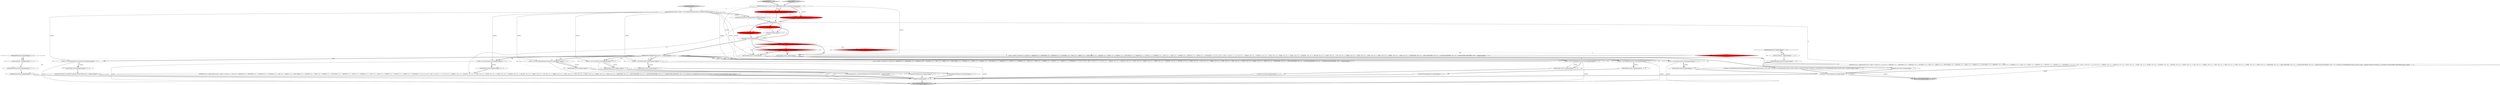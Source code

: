 digraph {
20 [style = filled, label = "tableIdentifier['0', '1', '0']", fillcolor = lightgray, shape = diamond image = "AAA0AAABBB2BBB"];
40 [style = filled, label = "enterOuterAlt(_localctx,7)@@@67@@@['0', '0', '1']", fillcolor = white, shape = ellipse image = "AAA0AAABBB3BBB"];
6 [style = filled, label = "TableIdentifierContext _localctx = new TableIdentifierContext(_ctx,getState())@@@3@@@['1', '1', '0']", fillcolor = white, shape = ellipse image = "AAA0AAABBB1BBB"];
14 [style = filled, label = "getInterpreter().adaptivePredict(_input,95,_ctx)@@@9@@@['1', '0', '0']", fillcolor = red, shape = diamond image = "AAA1AAABBB1BBB"];
2 [style = filled, label = "getInterpreter().adaptivePredict(_input,94,_ctx)@@@30@@@['1', '0', '0']", fillcolor = red, shape = diamond image = "AAA1AAABBB1BBB"];
22 [style = filled, label = "getInterpreter().adaptivePredict(_input,94,_ctx)@@@9@@@['0', '1', '0']", fillcolor = red, shape = diamond image = "AAA1AAABBB2BBB"];
11 [style = filled, label = "_errHandler.sync(this)@@@8@@@['1', '1', '1']", fillcolor = white, shape = ellipse image = "AAA0AAABBB1BBB"];
36 [style = filled, label = "enterOuterAlt(_localctx,6)@@@56@@@['0', '0', '1']", fillcolor = white, shape = ellipse image = "AAA0AAABBB3BBB"];
44 [style = filled, label = "enterOuterAlt(_localctx,3)@@@25@@@['0', '0', '1']", fillcolor = white, shape = ellipse image = "AAA0AAABBB3BBB"];
34 [style = filled, label = "_localctx = new SubqueryExpressionContext(_localctx)@@@55@@@['0', '0', '1']", fillcolor = white, shape = ellipse image = "AAA0AAABBB3BBB"];
53 [style = filled, label = "_errHandler.recover(this,re)@@@89@@@['0', '0', '1']", fillcolor = white, shape = ellipse image = "AAA0AAABBB3BBB"];
45 [style = filled, label = "{setState(574)_la = _input.LA(1)if ((((_la) & ~0x3f) == 0 && ((1L << _la) & ((1L << ANALYZE) | (1L << ANALYZED) | (1L << CATALOGS) | (1L << COLUMNS) | (1L << DAY) | (1L << DEBUG) | (1L << EXECUTABLE) | (1L << EXPLAIN) | (1L << FIRST) | (1L << FORMAT) | (1L << FUNCTIONS) | (1L << GRAPHVIZ) | (1L << HOUR) | (1L << INTERVAL) | (1L << LAST) | (1L << LIMIT) | (1L << MAPPED) | (1L << MINUTE) | (1L << MONTH) | (1L << OPTIMIZED))) != 0) || ((((_la - 65)) & ~0x3f) == 0 && ((1L << (_la - 65)) & ((1L << (PARSED - 65)) | (1L << (PHYSICAL - 65)) | (1L << (PLAN - 65)) | (1L << (RLIKE - 65)) | (1L << (QUERY - 65)) | (1L << (SCHEMAS - 65)) | (1L << (SECOND - 65)) | (1L << (SHOW - 65)) | (1L << (SYS - 65)) | (1L << (TABLES - 65)) | (1L << (TEXT - 65)) | (1L << (TYPE - 65)) | (1L << (TYPES - 65)) | (1L << (VERIFY - 65)) | (1L << (YEAR - 65)) | (1L << (IDENTIFIER - 65)) | (1L << (DIGIT_IDENTIFIER - 65)) | (1L << (QUOTED_IDENTIFIER - 65)) | (1L << (BACKQUOTED_IDENTIFIER - 65)))) != 0)) {{setState(571)qualifiedName()setState(572)match(DOT)}}setState(576)match(ASTERISK)}@@@33@@@['0', '0', '1']", fillcolor = white, shape = ellipse image = "AAA0AAABBB3BBB"];
52 [style = filled, label = "enterOuterAlt(_localctx,5)@@@49@@@['0', '0', '1']", fillcolor = white, shape = ellipse image = "AAA0AAABBB3BBB"];
48 [style = filled, label = "enterOuterAlt(_localctx,4)@@@32@@@['0', '0', '1']", fillcolor = white, shape = ellipse image = "AAA0AAABBB3BBB"];
57 [style = filled, label = "getInterpreter().adaptivePredict(_input,77,_ctx)@@@9@@@['0', '0', '1']", fillcolor = white, shape = diamond image = "AAA0AAABBB3BBB"];
9 [style = filled, label = "{setState(722)_la = _input.LA(1)if ((((_la) & ~0x3f) == 0 && ((1L << _la) & ((1L << ANALYZE) | (1L << ANALYZED) | (1L << CATALOGS) | (1L << COLUMNS) | (1L << DAY) | (1L << DEBUG) | (1L << EXECUTABLE) | (1L << EXPLAIN) | (1L << FIRST) | (1L << FORMAT) | (1L << FUNCTIONS) | (1L << GRAPHVIZ) | (1L << HOUR) | (1L << INTERVAL) | (1L << LAST) | (1L << LIMIT) | (1L << MAPPED) | (1L << MINUTE) | (1L << MONTH) | (1L << OPTIMIZED))) != 0) || ((((_la - 65)) & ~0x3f) == 0 && ((1L << (_la - 65)) & ((1L << (PARSED - 65)) | (1L << (PHYSICAL - 65)) | (1L << (PLAN - 65)) | (1L << (RLIKE - 65)) | (1L << (QUERY - 65)) | (1L << (SCHEMAS - 65)) | (1L << (SECOND - 65)) | (1L << (SHOW - 65)) | (1L << (SYS - 65)) | (1L << (TABLES - 65)) | (1L << (TEXT - 65)) | (1L << (TYPE - 65)) | (1L << (TYPES - 65)) | (1L << (VERIFY - 65)) | (1L << (YEAR - 65)) | (1L << (IDENTIFIER - 65)) | (1L << (DIGIT_IDENTIFIER - 65)) | (1L << (QUOTED_IDENTIFIER - 65)) | (1L << (BACKQUOTED_IDENTIFIER - 65)))) != 0)) {{setState(719)((TableIdentifierContext)_localctx).catalog = identifier()setState(720)match(T__3)}}setState(724)match(TABLE_IDENTIFIER)}@@@11@@@['1', '1', '0']", fillcolor = white, shape = ellipse image = "AAA0AAABBB1BBB"];
35 [style = filled, label = "enterOuterAlt(_localctx,1)@@@11@@@['0', '0', '1']", fillcolor = white, shape = ellipse image = "AAA0AAABBB3BBB"];
18 [style = filled, label = "RecognitionException re@@@45@@@['1', '1', '0']", fillcolor = white, shape = diamond image = "AAA0AAABBB1BBB"];
47 [style = filled, label = "_localctx = new ParenthesizedExpressionContext(_localctx)@@@73@@@['0', '0', '1']", fillcolor = white, shape = ellipse image = "AAA0AAABBB3BBB"];
3 [style = filled, label = "int _la@@@5@@@['1', '1', '1']", fillcolor = white, shape = ellipse image = "AAA0AAABBB1BBB"];
16 [style = filled, label = "_localctx.exception = re@@@46@@@['1', '1', '0']", fillcolor = white, shape = ellipse image = "AAA0AAABBB1BBB"];
28 [style = filled, label = "_localctx = new ConstantDefaultContext(_localctx)@@@24@@@['0', '0', '1']", fillcolor = white, shape = ellipse image = "AAA0AAABBB3BBB"];
25 [style = filled, label = "PrimaryExpressionContext _localctx = new PrimaryExpressionContext(_ctx,getState())@@@3@@@['0', '0', '1']", fillcolor = white, shape = ellipse image = "AAA0AAABBB3BBB"];
29 [style = filled, label = "{setState(570)constant()}@@@26@@@['0', '0', '1']", fillcolor = white, shape = ellipse image = "AAA0AAABBB3BBB"];
51 [style = filled, label = "RecognitionException re@@@86@@@['0', '0', '1']", fillcolor = white, shape = diamond image = "AAA0AAABBB3BBB"];
54 [style = filled, label = "return _localctx@@@94@@@['0', '0', '1']", fillcolor = lightgray, shape = ellipse image = "AAA0AAABBB3BBB"];
32 [style = filled, label = "{setState(582)qualifiedName()}@@@68@@@['0', '0', '1']", fillcolor = white, shape = ellipse image = "AAA0AAABBB3BBB"];
0 [style = filled, label = "setState(737)@@@7@@@['1', '0', '0']", fillcolor = red, shape = ellipse image = "AAA1AAABBB1BBB"];
49 [style = filled, label = "{setState(568)castExpression()}@@@12@@@['0', '0', '1']", fillcolor = white, shape = ellipse image = "AAA0AAABBB3BBB"];
13 [style = filled, label = "enterOuterAlt(_localctx,1)@@@10@@@['1', '1', '0']", fillcolor = white, shape = ellipse image = "AAA0AAABBB1BBB"];
24 [style = filled, label = "(((_la) & ~0x3f) == 0 && ((1L << _la) & ((1L << ANALYZE) | (1L << ANALYZED) | (1L << CATALOGS) | (1L << COLUMNS) | (1L << DAY) | (1L << DEBUG) | (1L << EXECUTABLE) | (1L << EXPLAIN) | (1L << FIRST) | (1L << FORMAT) | (1L << FUNCTIONS) | (1L << GRAPHVIZ) | (1L << HOUR) | (1L << INTERVAL) | (1L << LAST) | (1L << LIMIT) | (1L << MAPPED) | (1L << MINUTE) | (1L << MONTH) | (1L << OPTIMIZED))) != 0) || ((((_la - 65)) & ~0x3f) == 0 && ((1L << (_la - 65)) & ((1L << (PARSED - 65)) | (1L << (PHYSICAL - 65)) | (1L << (PLAN - 65)) | (1L << (RLIKE - 65)) | (1L << (QUERY - 65)) | (1L << (SCHEMAS - 65)) | (1L << (SECOND - 65)) | (1L << (SHOW - 65)) | (1L << (SYS - 65)) | (1L << (TABLES - 65)) | (1L << (TEXT - 65)) | (1L << (TYPE - 65)) | (1L << (TYPES - 65)) | (1L << (VERIFY - 65)) | (1L << (YEAR - 65)) | (1L << (IDENTIFIER - 65)) | (1L << (DIGIT_IDENTIFIER - 65)) | (1L << (QUOTED_IDENTIFIER - 65)) | (1L << (BACKQUOTED_IDENTIFIER - 65)))) != 0)@@@36@@@['0', '0', '1']", fillcolor = white, shape = diamond image = "AAA0AAABBB3BBB"];
4 [style = filled, label = "_errHandler.recover(this,re)@@@48@@@['1', '1', '0']", fillcolor = white, shape = ellipse image = "AAA0AAABBB1BBB"];
50 [style = filled, label = "_errHandler.reportError(this,re)@@@88@@@['0', '0', '1']", fillcolor = white, shape = ellipse image = "AAA0AAABBB3BBB"];
39 [style = filled, label = "_localctx = new CastContext(_localctx)@@@10@@@['0', '0', '1']", fillcolor = white, shape = ellipse image = "AAA0AAABBB3BBB"];
17 [style = filled, label = "enterRule(_localctx,96,RULE_tableIdentifier)@@@4@@@['1', '0', '0']", fillcolor = red, shape = ellipse image = "AAA1AAABBB1BBB"];
21 [style = filled, label = "enterRule(_localctx,94,RULE_tableIdentifier)@@@4@@@['0', '1', '0']", fillcolor = red, shape = ellipse image = "AAA1AAABBB2BBB"];
46 [style = filled, label = "setState(587)@@@7@@@['0', '0', '1']", fillcolor = white, shape = ellipse image = "AAA0AAABBB3BBB"];
33 [style = filled, label = "_localctx.exception = re@@@87@@@['0', '0', '1']", fillcolor = white, shape = ellipse image = "AAA0AAABBB3BBB"];
27 [style = filled, label = "enterOuterAlt(_localctx,2)@@@18@@@['0', '0', '1']", fillcolor = white, shape = ellipse image = "AAA0AAABBB3BBB"];
10 [style = filled, label = "tableIdentifier['1', '0', '0']", fillcolor = lightgray, shape = diamond image = "AAA0AAABBB1BBB"];
7 [style = filled, label = "{setState(728)_errHandler.sync(this)switch (getInterpreter().adaptivePredict(_input,93,_ctx)) {case 1:{setState(725)((TableIdentifierContext)_localctx).catalog = identifier()setState(726)match(T__3)}breaksetState(730)((TableIdentifierContext)_localctx).name = identifier()}@@@27@@@['1', '1', '0']", fillcolor = white, shape = ellipse image = "AAA0AAABBB1BBB"];
23 [style = filled, label = "setState(731)@@@7@@@['0', '1', '0']", fillcolor = red, shape = ellipse image = "AAA1AAABBB2BBB"];
38 [style = filled, label = "enterRule(_localctx,60,RULE_primaryExpression)@@@4@@@['0', '0', '1']", fillcolor = white, shape = ellipse image = "AAA0AAABBB3BBB"];
5 [style = filled, label = "{setState(577)functionExpression()}@@@50@@@['1', '1', '1']", fillcolor = white, shape = ellipse image = "AAA0AAABBB1BBB"];
37 [style = filled, label = "primaryExpression['0', '0', '1']", fillcolor = lightgray, shape = diamond image = "AAA0AAABBB3BBB"];
1 [style = filled, label = "(((_la) & ~0x3f) == 0 && ((1L << _la) & ((1L << ANALYZE) | (1L << ANALYZED) | (1L << CATALOGS) | (1L << COLUMNS) | (1L << DAY) | (1L << DEBUG) | (1L << EXECUTABLE) | (1L << EXPLAIN) | (1L << FIRST) | (1L << FORMAT) | (1L << FUNCTIONS) | (1L << GRAPHVIZ) | (1L << HOUR) | (1L << INTERVAL) | (1L << LAST) | (1L << LIMIT) | (1L << MAPPED) | (1L << MINUTE) | (1L << MONTH) | (1L << OPTIMIZED))) != 0) || ((((_la - 65)) & ~0x3f) == 0 && ((1L << (_la - 65)) & ((1L << (PARSED - 65)) | (1L << (PHYSICAL - 65)) | (1L << (PLAN - 65)) | (1L << (RLIKE - 65)) | (1L << (QUERY - 65)) | (1L << (SCHEMAS - 65)) | (1L << (SECOND - 65)) | (1L << (SHOW - 65)) | (1L << (SYS - 65)) | (1L << (TABLES - 65)) | (1L << (TEXT - 65)) | (1L << (TYPE - 65)) | (1L << (TYPES - 65)) | (1L << (VERIFY - 65)) | (1L << (YEAR - 65)) | (1L << (IDENTIFIER - 65)) | (1L << (DIGIT_IDENTIFIER - 65)) | (1L << (QUOTED_IDENTIFIER - 65)) | (1L << (BACKQUOTED_IDENTIFIER - 65)))) != 0)@@@14@@@['1', '1', '0']", fillcolor = white, shape = diamond image = "AAA0AAABBB1BBB"];
8 [style = filled, label = "return _localctx@@@53@@@['1', '1', '0']", fillcolor = lightgray, shape = ellipse image = "AAA0AAABBB1BBB"];
56 [style = filled, label = "{setState(578)match(T__0)setState(579)query()setState(580)match(T__1)}@@@57@@@['0', '0', '1']", fillcolor = white, shape = ellipse image = "AAA0AAABBB3BBB"];
42 [style = filled, label = "{setState(569)extractExpression()}@@@19@@@['0', '0', '1']", fillcolor = white, shape = ellipse image = "AAA0AAABBB3BBB"];
41 [style = filled, label = "{setState(583)match(T__0)setState(584)expression()setState(585)match(T__1)}@@@75@@@['0', '0', '1']", fillcolor = white, shape = ellipse image = "AAA0AAABBB3BBB"];
15 [style = filled, label = "enterOuterAlt(_localctx,2)@@@26@@@['1', '1', '0']", fillcolor = white, shape = ellipse image = "AAA0AAABBB1BBB"];
26 [style = filled, label = "enterOuterAlt(_localctx,8)@@@74@@@['0', '0', '1']", fillcolor = white, shape = ellipse image = "AAA0AAABBB3BBB"];
30 [style = filled, label = "_localctx = new ExtractContext(_localctx)@@@17@@@['0', '0', '1']", fillcolor = white, shape = ellipse image = "AAA0AAABBB3BBB"];
19 [style = filled, label = "getInterpreter().adaptivePredict(_input,93,_ctx)@@@30@@@['0', '1', '0']", fillcolor = red, shape = diamond image = "AAA1AAABBB2BBB"];
55 [style = filled, label = "_localctx = new DereferenceContext(_localctx)@@@66@@@['0', '0', '1']", fillcolor = white, shape = ellipse image = "AAA0AAABBB3BBB"];
31 [style = filled, label = "_localctx = new StarContext(_localctx)@@@31@@@['0', '0', '1']", fillcolor = white, shape = ellipse image = "AAA0AAABBB3BBB"];
12 [style = filled, label = "_errHandler.reportError(this,re)@@@47@@@['1', '1', '0']", fillcolor = white, shape = ellipse image = "AAA0AAABBB1BBB"];
58 [style = filled, label = "_localctx = new FunctionContext(_localctx)@@@48@@@['0', '0', '1']", fillcolor = white, shape = ellipse image = "AAA0AAABBB3BBB"];
43 [style = filled, label = "{exitRule()}@@@91@@@['0', '0', '1']", fillcolor = white, shape = ellipse image = "AAA0AAABBB3BBB"];
15->58 [style = dashed, label="0"];
57->31 [style = bold, label=""];
25->38 [style = solid, label="_localctx"];
2->19 [style = dashed, label="0"];
22->15 [style = bold, label=""];
31->54 [style = solid, label="_localctx"];
57->39 [style = dotted, label="true"];
55->54 [style = solid, label="_localctx"];
11->14 [style = bold, label=""];
58->54 [style = solid, label="_localctx"];
57->52 [style = dotted, label="true"];
25->55 [style = solid, label="_localctx"];
28->44 [style = solid, label="_localctx"];
55->40 [style = bold, label=""];
57->58 [style = bold, label=""];
57->34 [style = bold, label=""];
25->30 [style = solid, label="_localctx"];
57->24 [style = dotted, label="true"];
30->54 [style = solid, label="_localctx"];
45->43 [style = bold, label=""];
57->39 [style = bold, label=""];
57->44 [style = dotted, label="true"];
31->48 [style = bold, label=""];
47->26 [style = bold, label=""];
9->5 [style = bold, label=""];
29->43 [style = bold, label=""];
57->48 [style = dotted, label="true"];
51->53 [style = dotted, label="true"];
22->13 [style = bold, label=""];
21->3 [style = bold, label=""];
56->43 [style = bold, label=""];
14->2 [style = dotted, label="true"];
3->46 [style = bold, label=""];
22->19 [style = dotted, label="true"];
18->16 [style = dotted, label="true"];
57->36 [style = dotted, label="true"];
57->55 [style = bold, label=""];
0->23 [style = dashed, label="0"];
6->21 [style = solid, label="_localctx"];
30->27 [style = bold, label=""];
14->22 [style = dashed, label="0"];
25->39 [style = solid, label="_localctx"];
25->34 [style = solid, label="_localctx"];
57->47 [style = dotted, label="true"];
33->50 [style = bold, label=""];
3->0 [style = bold, label=""];
3->23 [style = bold, label=""];
7->5 [style = bold, label=""];
7->8 [style = solid, label="_localctx"];
52->5 [style = bold, label=""];
47->54 [style = solid, label="_localctx"];
57->40 [style = dotted, label="true"];
25->28 [style = solid, label="_localctx"];
39->35 [style = bold, label=""];
39->54 [style = solid, label="_localctx"];
39->35 [style = solid, label="_localctx"];
34->36 [style = bold, label=""];
22->13 [style = dotted, label="true"];
57->30 [style = bold, label=""];
14->15 [style = bold, label=""];
14->1 [style = dotted, label="true"];
9->8 [style = solid, label="_localctx"];
53->43 [style = bold, label=""];
11->57 [style = bold, label=""];
41->43 [style = bold, label=""];
25->38 [style = bold, label=""];
6->17 [style = solid, label="_localctx"];
6->17 [style = bold, label=""];
51->33 [style = dotted, label="true"];
57->28 [style = dotted, label="true"];
6->21 [style = bold, label=""];
44->29 [style = bold, label=""];
37->25 [style = bold, label=""];
57->30 [style = dotted, label="true"];
58->52 [style = solid, label="_localctx"];
34->54 [style = solid, label="_localctx"];
0->11 [style = bold, label=""];
35->49 [style = bold, label=""];
17->38 [style = dashed, label="0"];
25->47 [style = solid, label="_localctx"];
10->6 [style = bold, label=""];
38->3 [style = bold, label=""];
13->39 [style = dashed, label="0"];
57->58 [style = dotted, label="true"];
34->36 [style = solid, label="_localctx"];
26->41 [style = bold, label=""];
22->1 [style = dotted, label="true"];
3->9 [style = solid, label="_la"];
6->13 [style = solid, label="_localctx"];
30->27 [style = solid, label="_localctx"];
40->32 [style = bold, label=""];
17->3 [style = bold, label=""];
11->22 [style = bold, label=""];
13->9 [style = bold, label=""];
14->13 [style = bold, label=""];
23->11 [style = bold, label=""];
57->47 [style = bold, label=""];
57->34 [style = dotted, label="true"];
0->46 [style = dashed, label="0"];
43->54 [style = bold, label=""];
22->15 [style = dotted, label="true"];
4->5 [style = bold, label=""];
6->15 [style = solid, label="_localctx"];
57->31 [style = dotted, label="true"];
18->16 [style = bold, label=""];
36->56 [style = bold, label=""];
5->8 [style = bold, label=""];
31->48 [style = solid, label="_localctx"];
42->43 [style = bold, label=""];
15->7 [style = bold, label=""];
57->28 [style = bold, label=""];
57->35 [style = dotted, label="true"];
3->45 [style = solid, label="_la"];
25->58 [style = solid, label="_localctx"];
20->6 [style = bold, label=""];
14->57 [style = dashed, label="0"];
32->43 [style = bold, label=""];
17->21 [style = dashed, label="0"];
49->43 [style = bold, label=""];
14->13 [style = dotted, label="true"];
46->11 [style = bold, label=""];
27->42 [style = bold, label=""];
5->43 [style = bold, label=""];
47->26 [style = solid, label="_localctx"];
55->40 [style = solid, label="_localctx"];
57->55 [style = dotted, label="true"];
14->15 [style = dotted, label="true"];
48->45 [style = bold, label=""];
18->12 [style = dotted, label="true"];
57->27 [style = dotted, label="true"];
12->4 [style = bold, label=""];
6->25 [style = dashed, label="0"];
28->44 [style = bold, label=""];
28->54 [style = solid, label="_localctx"];
57->26 [style = dotted, label="true"];
58->52 [style = bold, label=""];
18->4 [style = dotted, label="true"];
51->50 [style = dotted, label="true"];
16->12 [style = bold, label=""];
50->53 [style = bold, label=""];
25->31 [style = solid, label="_localctx"];
51->33 [style = bold, label=""];
}
